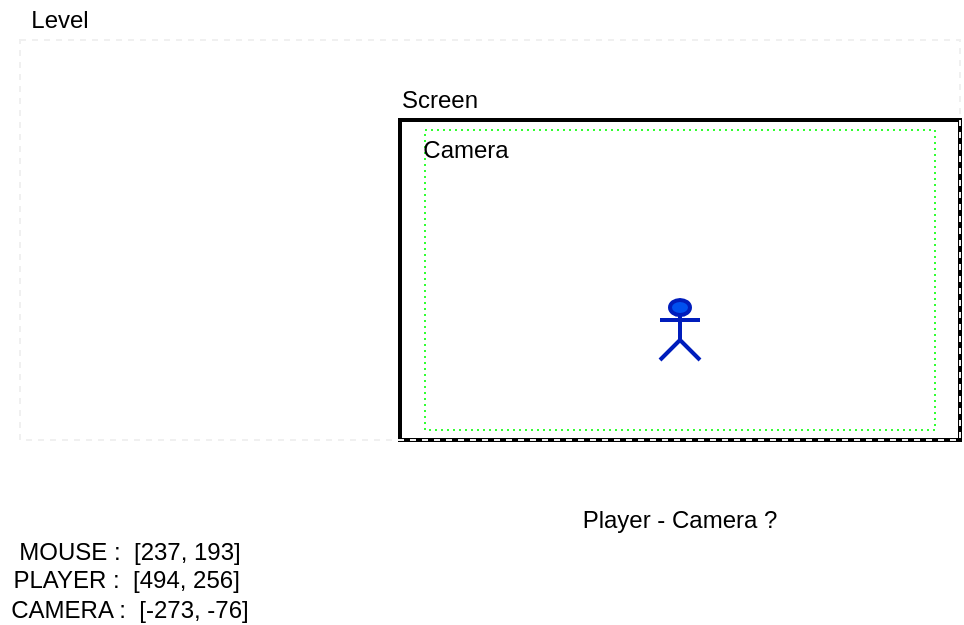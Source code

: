 <mxfile>
    <diagram id="Ln3_0-60PbVpRh1tTkRV" name="Page-1">
        <mxGraphModel dx="820" dy="407" grid="1" gridSize="10" guides="1" tooltips="1" connect="1" arrows="1" fold="1" page="1" pageScale="1" pageWidth="850" pageHeight="1100" math="0" shadow="0">
            <root>
                <mxCell id="0"/>
                <mxCell id="1" parent="0"/>
                <mxCell id="2" value="" style="rounded=0;whiteSpace=wrap;html=1;fillColor=none;strokeWidth=2;" vertex="1" parent="1">
                    <mxGeometry x="320" y="160" width="280" height="160" as="geometry"/>
                </mxCell>
                <mxCell id="3" value="Screen" style="text;html=1;strokeColor=none;fillColor=none;align=center;verticalAlign=middle;whiteSpace=wrap;rounded=0;" vertex="1" parent="1">
                    <mxGeometry x="320" y="140" width="40" height="20" as="geometry"/>
                </mxCell>
                <mxCell id="4" value="Player" style="shape=umlActor;verticalLabelPosition=bottom;verticalAlign=top;html=1;outlineConnect=0;strokeColor=#001DBC;strokeWidth=2;fillColor=#0050ef;fontColor=#ffffff;" vertex="1" parent="1">
                    <mxGeometry x="450" y="250" width="20" height="30" as="geometry"/>
                </mxCell>
                <mxCell id="7" value="" style="rounded=0;whiteSpace=wrap;html=1;strokeColor=#f0f0f0;strokeWidth=1;fillColor=none;dashed=1;" vertex="1" parent="1">
                    <mxGeometry x="130" y="120" width="470" height="200" as="geometry"/>
                </mxCell>
                <mxCell id="8" value="Level" style="text;html=1;strokeColor=none;fillColor=none;align=center;verticalAlign=middle;whiteSpace=wrap;rounded=0;dashed=1;" vertex="1" parent="1">
                    <mxGeometry x="130" y="100" width="40" height="20" as="geometry"/>
                </mxCell>
                <mxCell id="9" value="" style="rounded=0;whiteSpace=wrap;html=1;dashed=1;strokeWidth=1;fillColor=none;dashPattern=1 2;strokeColor=#33FF33;" vertex="1" parent="1">
                    <mxGeometry x="332.5" y="165" width="255" height="150" as="geometry"/>
                </mxCell>
                <mxCell id="10" value="Camera" style="text;html=1;strokeColor=none;fillColor=none;align=center;verticalAlign=middle;whiteSpace=wrap;rounded=0;dashed=1;dashPattern=1 2;" vertex="1" parent="1">
                    <mxGeometry x="332.5" y="165" width="40" height="20" as="geometry"/>
                </mxCell>
                <mxCell id="11" value="MOUSE :&amp;nbsp; [237, 193]&lt;br&gt;PLAYER :&amp;nbsp; [494, 256]&amp;nbsp;&lt;br&gt;CAMERA :&amp;nbsp; [-273, -76]" style="text;html=1;strokeColor=none;fillColor=none;align=center;verticalAlign=middle;whiteSpace=wrap;rounded=0;dashed=1;dashPattern=1 2;" vertex="1" parent="1">
                    <mxGeometry x="120" y="380" width="130" height="20" as="geometry"/>
                </mxCell>
                <mxCell id="12" value="Player - Camera ?" style="text;html=1;strokeColor=none;fillColor=none;align=center;verticalAlign=middle;whiteSpace=wrap;rounded=0;dashed=1;dashPattern=1 2;" vertex="1" parent="1">
                    <mxGeometry x="395" y="350" width="130" height="20" as="geometry"/>
                </mxCell>
            </root>
        </mxGraphModel>
    </diagram>
</mxfile>
